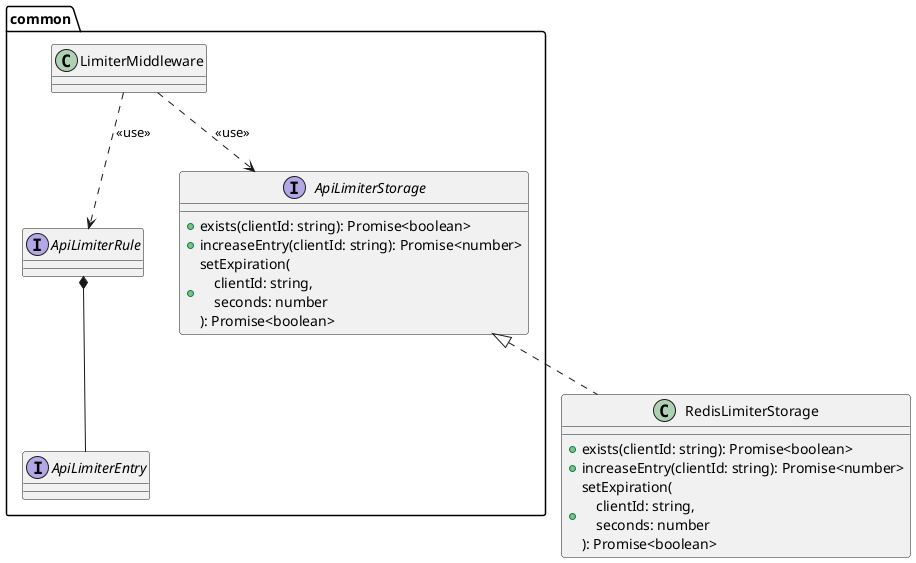 @startuml api-limiter-api

package common {
    class LimiterMiddleware 

    interface ApiLimiterRule
    interface ApiLimiterEntry

    interface ApiLimiterStorage {
        + exists(clientId: string): Promise<boolean>
        + increaseEntry(clientId: string): Promise<number>
        + setExpiration(\n    clientId: string,\n    seconds: number\n): Promise<boolean>
    }
}

class RedisLimiterStorage implements common.ApiLimiterStorage {
    + exists(clientId: string): Promise<boolean>
    + increaseEntry(clientId: string): Promise<number>
    + setExpiration(\n    clientId: string,\n    seconds: number\n): Promise<boolean>
}

ApiLimiterRule *-- ApiLimiterEntry
LimiterMiddleware ..> ApiLimiterRule: <<use>>
LimiterMiddleware ..> common.ApiLimiterStorage: <<use>>


@enduml